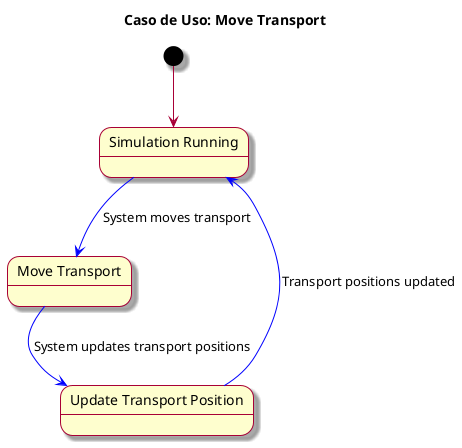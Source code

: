 @startuml
skin rose
title Caso de Uso: Move Transport

state SIMULATION_RUNNING as "Simulation Running"
state MoveTransport as "Move Transport"
state UpdateTransportPosition as "Update Transport Position"

[*] --> SIMULATION_RUNNING
SIMULATION_RUNNING -[#blue]-> MoveTransport : System moves transport
MoveTransport -[#blue]-> UpdateTransportPosition : System updates transport positions
UpdateTransportPosition -[#blue]-> SIMULATION_RUNNING : Transport positions updated

@enduml
